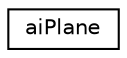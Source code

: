 digraph "Graphical Class Hierarchy"
{
  edge [fontname="Helvetica",fontsize="10",labelfontname="Helvetica",labelfontsize="10"];
  node [fontname="Helvetica",fontsize="10",shape=record];
  rankdir="LR";
  Node1 [label="aiPlane",height=0.2,width=0.4,color="black", fillcolor="white", style="filled",URL="$structai_plane.html"];
}
